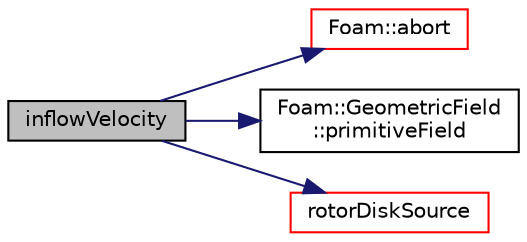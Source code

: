 digraph "inflowVelocity"
{
  bgcolor="transparent";
  edge [fontname="Helvetica",fontsize="10",labelfontname="Helvetica",labelfontsize="10"];
  node [fontname="Helvetica",fontsize="10",shape=record];
  rankdir="LR";
  Node626 [label="inflowVelocity",height=0.2,width=0.4,color="black", fillcolor="grey75", style="filled", fontcolor="black"];
  Node626 -> Node627 [color="midnightblue",fontsize="10",style="solid",fontname="Helvetica"];
  Node627 [label="Foam::abort",height=0.2,width=0.4,color="red",URL="$a21851.html#a447107a607d03e417307c203fa5fb44b"];
  Node626 -> Node672 [color="midnightblue",fontsize="10",style="solid",fontname="Helvetica"];
  Node672 [label="Foam::GeometricField\l::primitiveField",height=0.2,width=0.4,color="black",URL="$a23249.html#a3d8b34acd265b26c7d4984d1618f9ee2",tooltip="Return a const-reference to the internal field. "];
  Node626 -> Node673 [color="midnightblue",fontsize="10",style="solid",fontname="Helvetica"];
  Node673 [label="rotorDiskSource",height=0.2,width=0.4,color="red",URL="$a24629.html#a054047abf490ccb40e2fa79bf5342436",tooltip="Construct from components. "];
}
